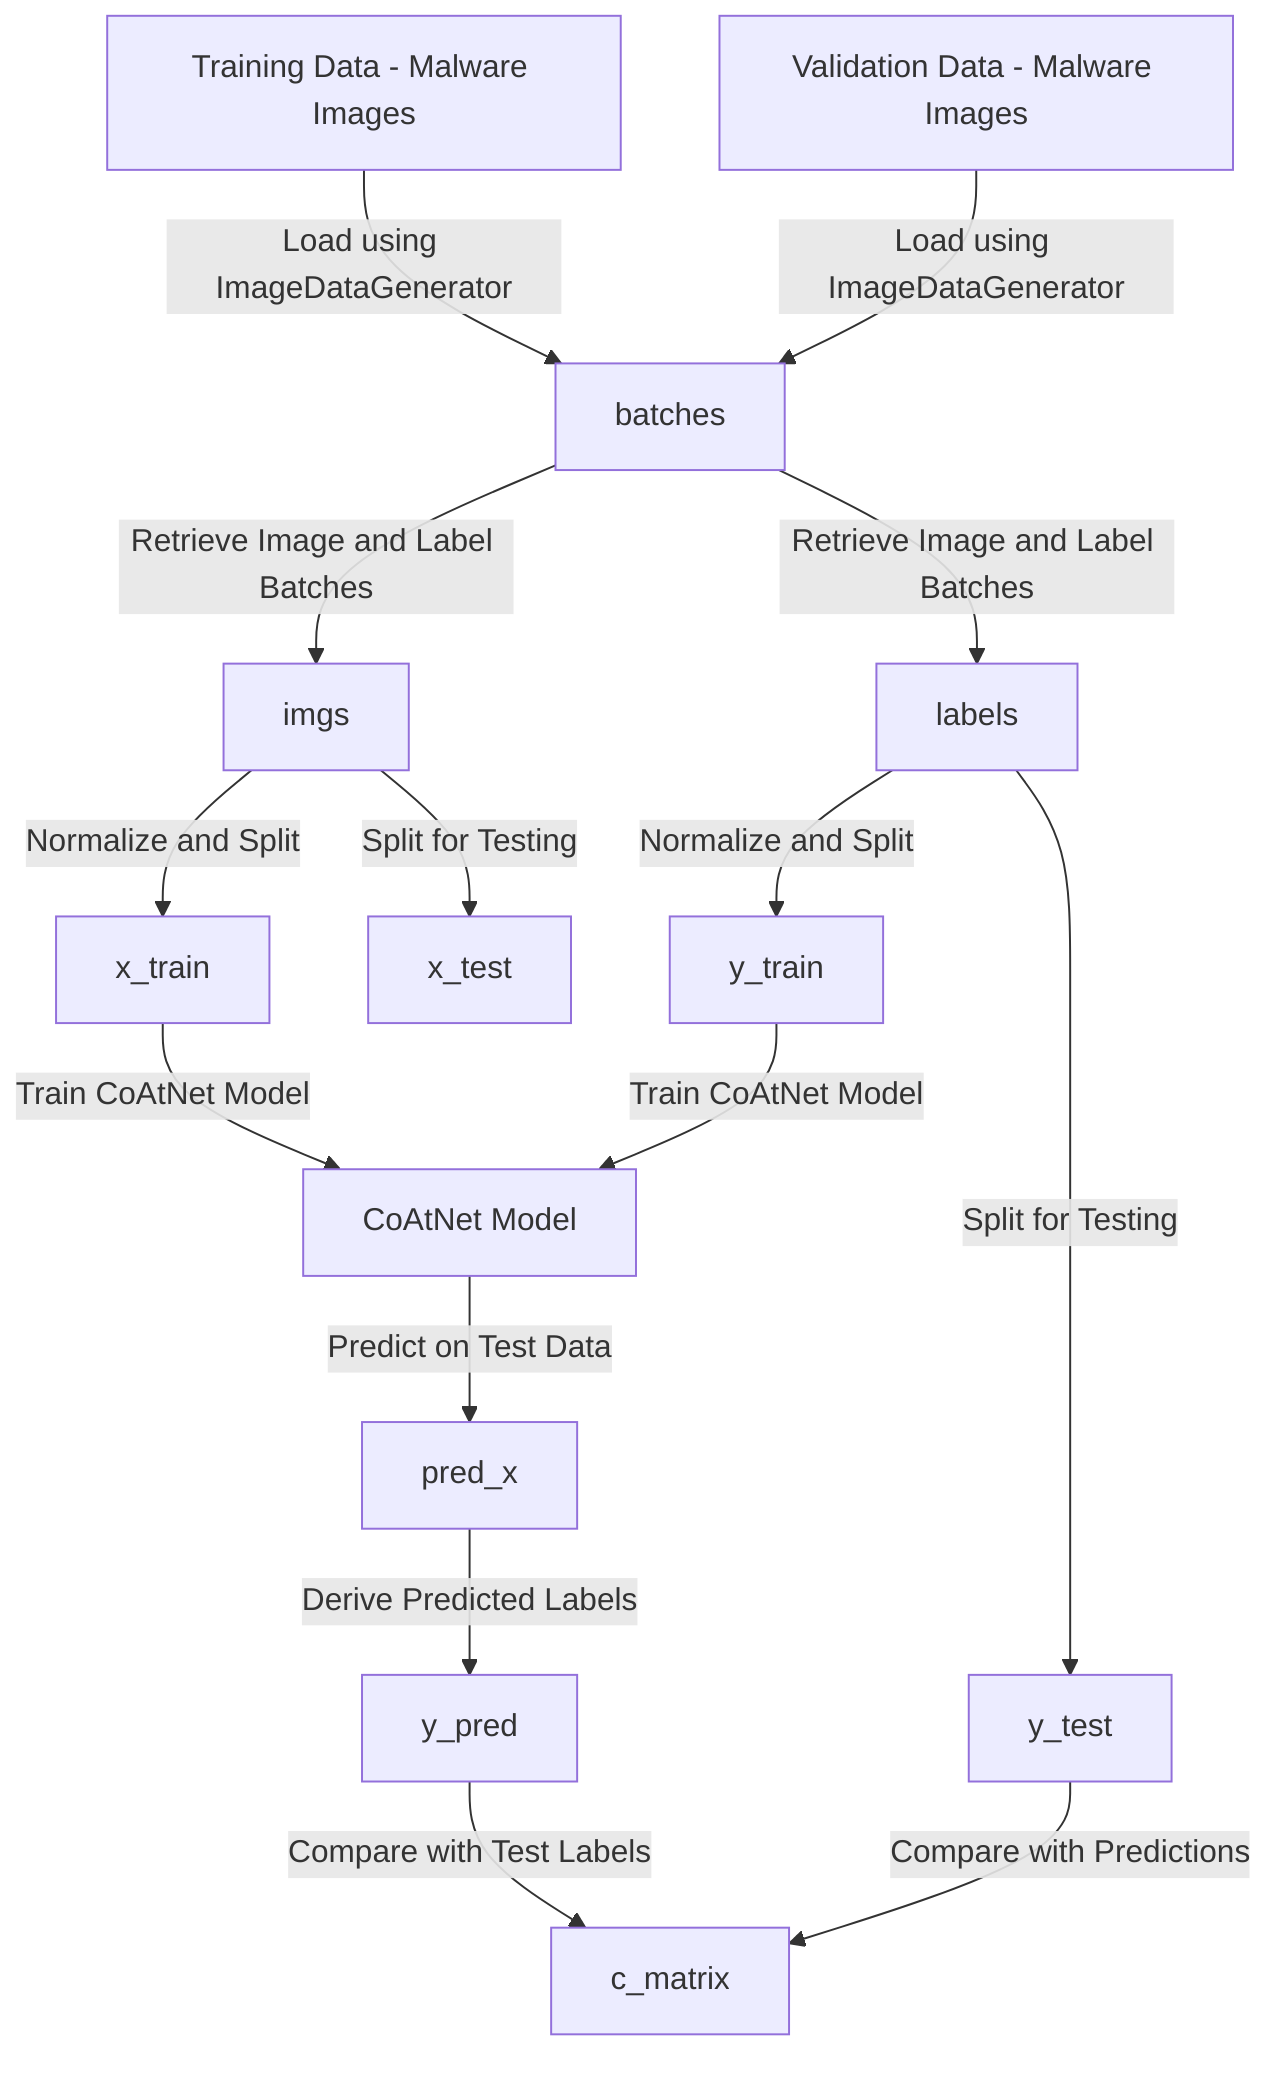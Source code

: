 flowchart TD
    %% Data Sources
    A[Training Data - Malware Images] -->|Load using ImageDataGenerator| B[batches]
    A2[Validation Data - Malware Images] -->|Load using ImageDataGenerator| B

    %% Data Variables
    B -->|Retrieve Image and Label Batches| C[imgs]
    B -->|Retrieve Image and Label Batches| D[labels]
    
    C -->|Normalize and Split| E[x_train]
    D -->|Normalize and Split| F[y_train]
    C -->|Split for Testing| G[x_test]
    D -->|Split for Testing| H[y_test]

    %% ML Model
    E -->|Train CoAtNet Model| I[CoAtNet Model]
    F -->|Train CoAtNet Model| I
    
    I -->|Predict on Test Data| J[pred_x]
    J -->|Derive Predicted Labels| K[y_pred]

    %% Confusion Matrix
    H -->|Compare with Predictions| L[c_matrix]
    K -->|Compare with Test Labels| L